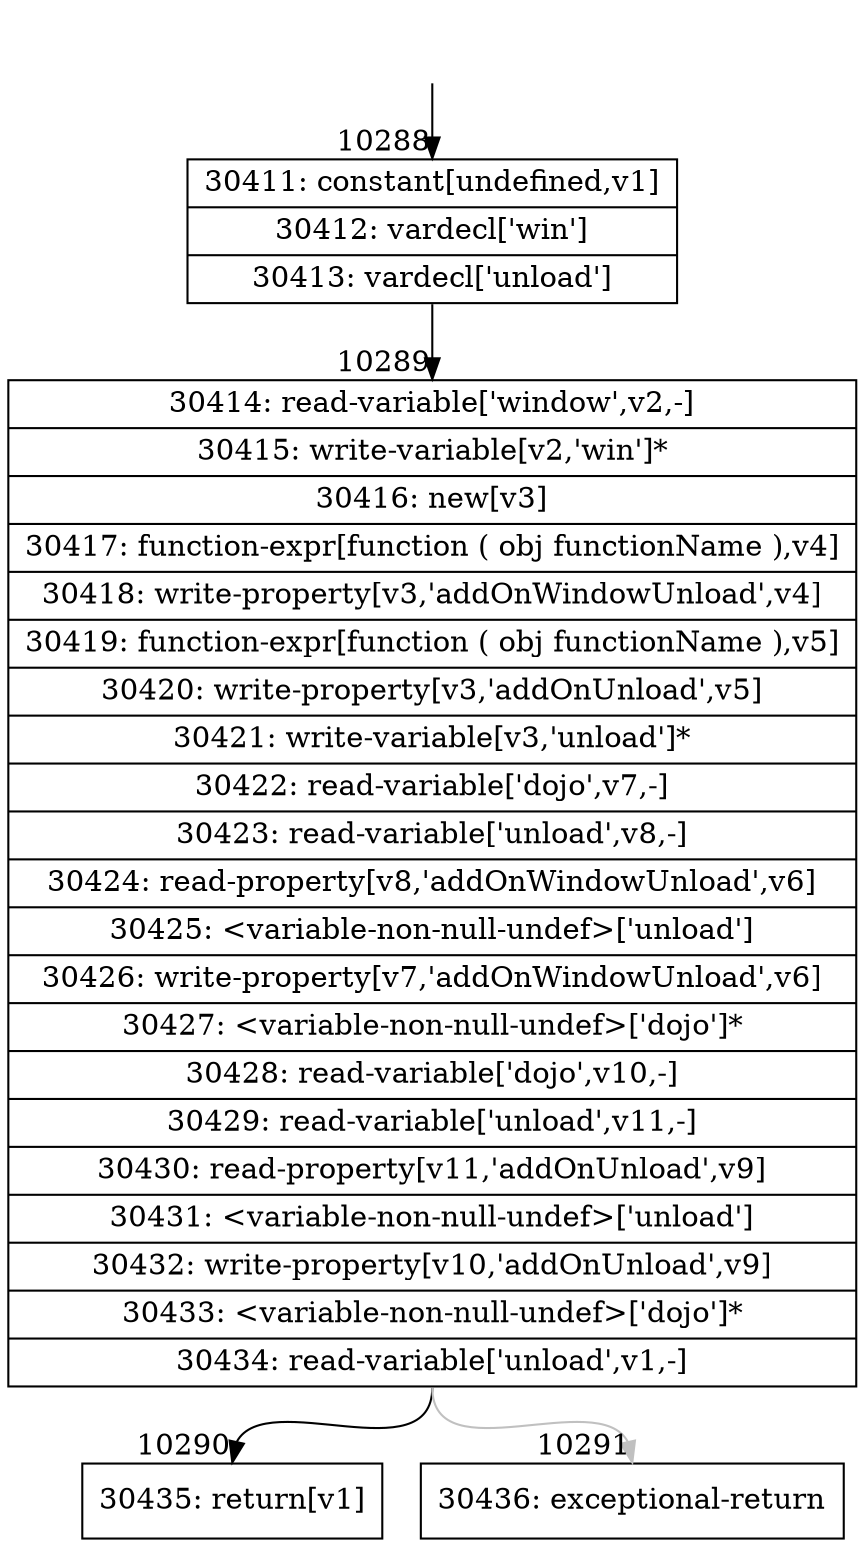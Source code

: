 digraph {
rankdir="TD"
BB_entry738[shape=none,label=""];
BB_entry738 -> BB10288 [tailport=s, headport=n, headlabel="    10288"]
BB10288 [shape=record label="{30411: constant[undefined,v1]|30412: vardecl['win']|30413: vardecl['unload']}" ] 
BB10288 -> BB10289 [tailport=s, headport=n, headlabel="      10289"]
BB10289 [shape=record label="{30414: read-variable['window',v2,-]|30415: write-variable[v2,'win']*|30416: new[v3]|30417: function-expr[function ( obj functionName ),v4]|30418: write-property[v3,'addOnWindowUnload',v4]|30419: function-expr[function ( obj functionName ),v5]|30420: write-property[v3,'addOnUnload',v5]|30421: write-variable[v3,'unload']*|30422: read-variable['dojo',v7,-]|30423: read-variable['unload',v8,-]|30424: read-property[v8,'addOnWindowUnload',v6]|30425: \<variable-non-null-undef\>['unload']|30426: write-property[v7,'addOnWindowUnload',v6]|30427: \<variable-non-null-undef\>['dojo']*|30428: read-variable['dojo',v10,-]|30429: read-variable['unload',v11,-]|30430: read-property[v11,'addOnUnload',v9]|30431: \<variable-non-null-undef\>['unload']|30432: write-property[v10,'addOnUnload',v9]|30433: \<variable-non-null-undef\>['dojo']*|30434: read-variable['unload',v1,-]}" ] 
BB10289 -> BB10290 [tailport=s, headport=n, headlabel="      10290"]
BB10289 -> BB10291 [tailport=s, headport=n, color=gray, headlabel="      10291"]
BB10290 [shape=record label="{30435: return[v1]}" ] 
BB10291 [shape=record label="{30436: exceptional-return}" ] 
//#$~ 14458
}
